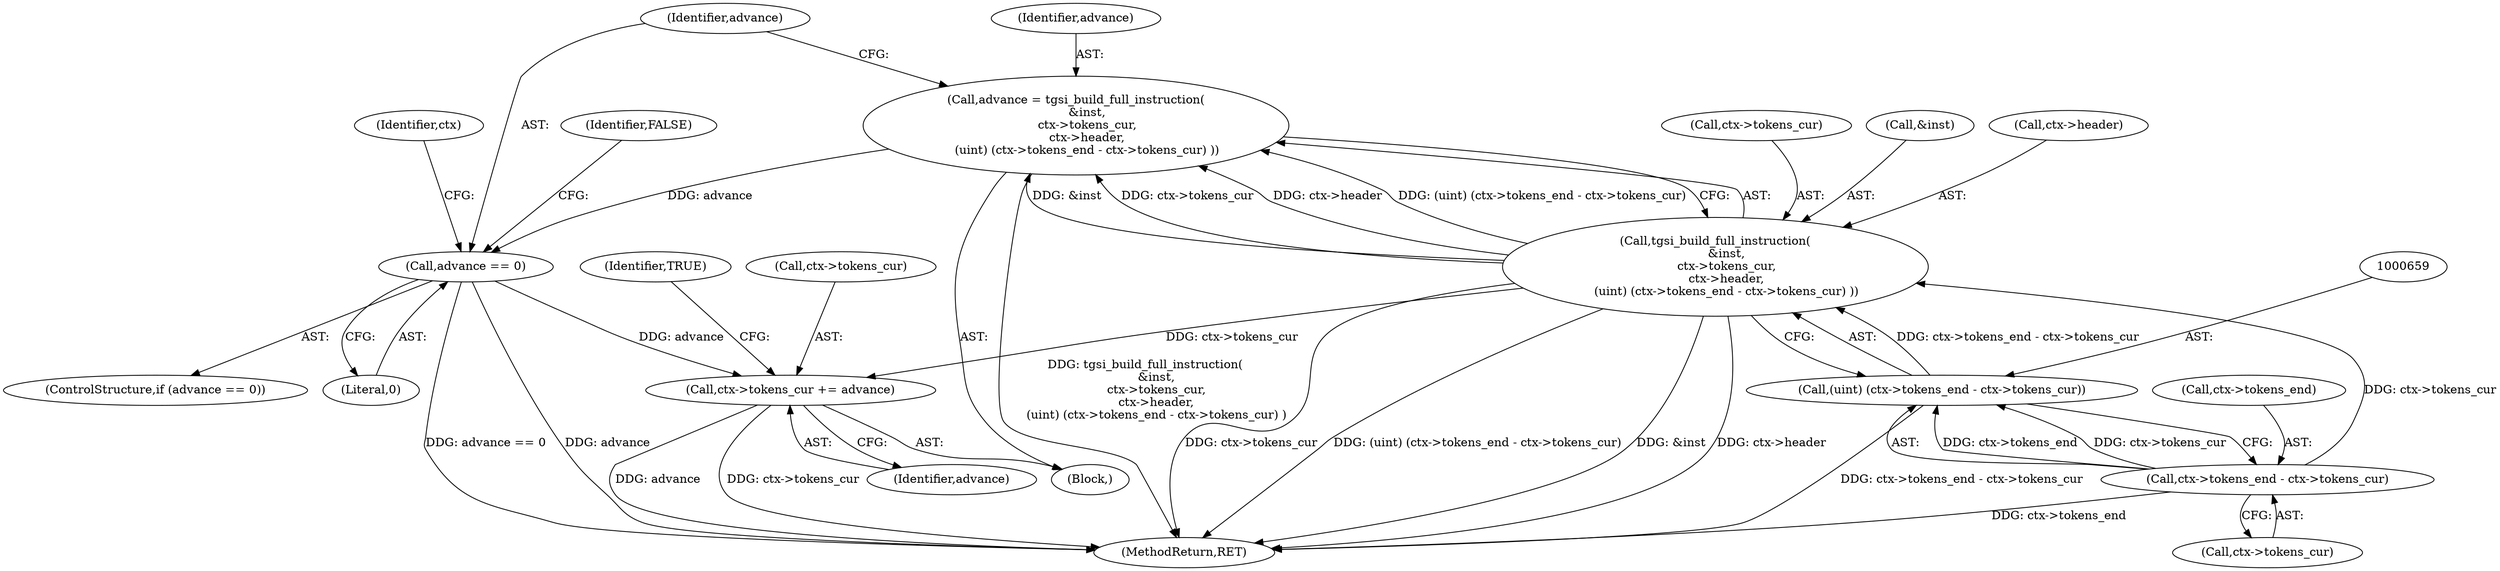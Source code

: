 digraph "0_virglrenderer_28894a30a17a84529be102b21118e55d6c9f23fa@pointer" {
"1000673" [label="(Call,ctx->tokens_cur += advance)"];
"1000668" [label="(Call,advance == 0)"];
"1000647" [label="(Call,advance = tgsi_build_full_instruction(\n      &inst,\n      ctx->tokens_cur,\n      ctx->header,\n      (uint) (ctx->tokens_end - ctx->tokens_cur) ))"];
"1000649" [label="(Call,tgsi_build_full_instruction(\n      &inst,\n      ctx->tokens_cur,\n      ctx->header,\n      (uint) (ctx->tokens_end - ctx->tokens_cur) ))"];
"1000660" [label="(Call,ctx->tokens_end - ctx->tokens_cur)"];
"1000658" [label="(Call,(uint) (ctx->tokens_end - ctx->tokens_cur))"];
"1000670" [label="(Literal,0)"];
"1000667" [label="(ControlStructure,if (advance == 0))"];
"1000649" [label="(Call,tgsi_build_full_instruction(\n      &inst,\n      ctx->tokens_cur,\n      ctx->header,\n      (uint) (ctx->tokens_end - ctx->tokens_cur) ))"];
"1000679" [label="(Identifier,TRUE)"];
"1000673" [label="(Call,ctx->tokens_cur += advance)"];
"1000647" [label="(Call,advance = tgsi_build_full_instruction(\n      &inst,\n      ctx->tokens_cur,\n      ctx->header,\n      (uint) (ctx->tokens_end - ctx->tokens_cur) ))"];
"1000674" [label="(Call,ctx->tokens_cur)"];
"1000664" [label="(Call,ctx->tokens_cur)"];
"1000648" [label="(Identifier,advance)"];
"1000661" [label="(Call,ctx->tokens_end)"];
"1000650" [label="(Call,&inst)"];
"1000668" [label="(Call,advance == 0)"];
"1000672" [label="(Identifier,FALSE)"];
"1000660" [label="(Call,ctx->tokens_end - ctx->tokens_cur)"];
"1000677" [label="(Identifier,advance)"];
"1000669" [label="(Identifier,advance)"];
"1000658" [label="(Call,(uint) (ctx->tokens_end - ctx->tokens_cur))"];
"1000675" [label="(Identifier,ctx)"];
"1000107" [label="(Block,)"];
"1000655" [label="(Call,ctx->header)"];
"1000680" [label="(MethodReturn,RET)"];
"1000652" [label="(Call,ctx->tokens_cur)"];
"1000673" -> "1000107"  [label="AST: "];
"1000673" -> "1000677"  [label="CFG: "];
"1000674" -> "1000673"  [label="AST: "];
"1000677" -> "1000673"  [label="AST: "];
"1000679" -> "1000673"  [label="CFG: "];
"1000673" -> "1000680"  [label="DDG: advance"];
"1000673" -> "1000680"  [label="DDG: ctx->tokens_cur"];
"1000668" -> "1000673"  [label="DDG: advance"];
"1000649" -> "1000673"  [label="DDG: ctx->tokens_cur"];
"1000668" -> "1000667"  [label="AST: "];
"1000668" -> "1000670"  [label="CFG: "];
"1000669" -> "1000668"  [label="AST: "];
"1000670" -> "1000668"  [label="AST: "];
"1000672" -> "1000668"  [label="CFG: "];
"1000675" -> "1000668"  [label="CFG: "];
"1000668" -> "1000680"  [label="DDG: advance == 0"];
"1000668" -> "1000680"  [label="DDG: advance"];
"1000647" -> "1000668"  [label="DDG: advance"];
"1000647" -> "1000107"  [label="AST: "];
"1000647" -> "1000649"  [label="CFG: "];
"1000648" -> "1000647"  [label="AST: "];
"1000649" -> "1000647"  [label="AST: "];
"1000669" -> "1000647"  [label="CFG: "];
"1000647" -> "1000680"  [label="DDG: tgsi_build_full_instruction(\n      &inst,\n      ctx->tokens_cur,\n      ctx->header,\n      (uint) (ctx->tokens_end - ctx->tokens_cur) )"];
"1000649" -> "1000647"  [label="DDG: &inst"];
"1000649" -> "1000647"  [label="DDG: ctx->tokens_cur"];
"1000649" -> "1000647"  [label="DDG: ctx->header"];
"1000649" -> "1000647"  [label="DDG: (uint) (ctx->tokens_end - ctx->tokens_cur)"];
"1000649" -> "1000658"  [label="CFG: "];
"1000650" -> "1000649"  [label="AST: "];
"1000652" -> "1000649"  [label="AST: "];
"1000655" -> "1000649"  [label="AST: "];
"1000658" -> "1000649"  [label="AST: "];
"1000649" -> "1000680"  [label="DDG: &inst"];
"1000649" -> "1000680"  [label="DDG: ctx->header"];
"1000649" -> "1000680"  [label="DDG: ctx->tokens_cur"];
"1000649" -> "1000680"  [label="DDG: (uint) (ctx->tokens_end - ctx->tokens_cur)"];
"1000660" -> "1000649"  [label="DDG: ctx->tokens_cur"];
"1000658" -> "1000649"  [label="DDG: ctx->tokens_end - ctx->tokens_cur"];
"1000660" -> "1000658"  [label="AST: "];
"1000660" -> "1000664"  [label="CFG: "];
"1000661" -> "1000660"  [label="AST: "];
"1000664" -> "1000660"  [label="AST: "];
"1000658" -> "1000660"  [label="CFG: "];
"1000660" -> "1000680"  [label="DDG: ctx->tokens_end"];
"1000660" -> "1000658"  [label="DDG: ctx->tokens_end"];
"1000660" -> "1000658"  [label="DDG: ctx->tokens_cur"];
"1000659" -> "1000658"  [label="AST: "];
"1000658" -> "1000680"  [label="DDG: ctx->tokens_end - ctx->tokens_cur"];
}
